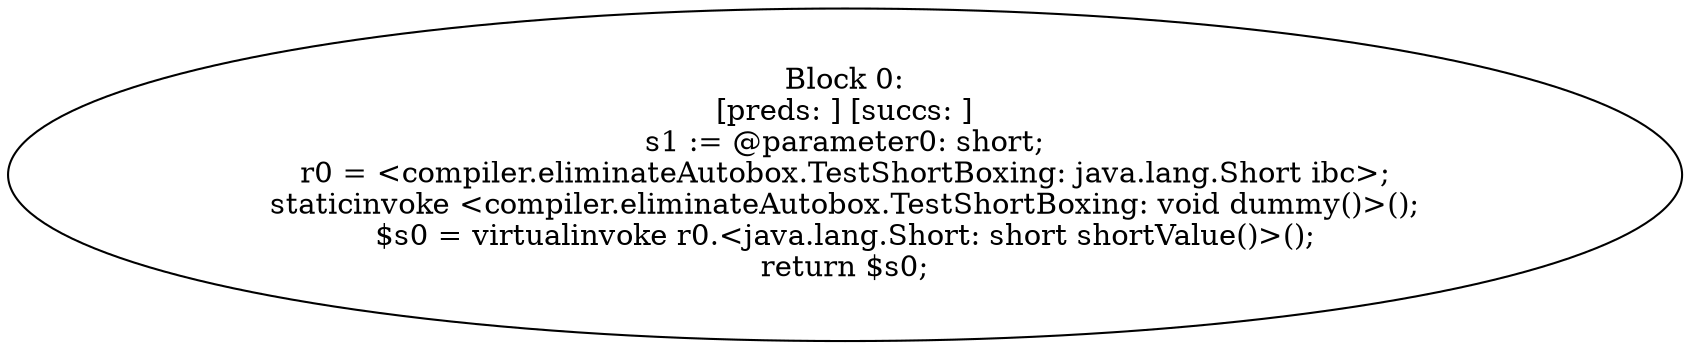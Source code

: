digraph "unitGraph" {
    "Block 0:
[preds: ] [succs: ]
s1 := @parameter0: short;
r0 = <compiler.eliminateAutobox.TestShortBoxing: java.lang.Short ibc>;
staticinvoke <compiler.eliminateAutobox.TestShortBoxing: void dummy()>();
$s0 = virtualinvoke r0.<java.lang.Short: short shortValue()>();
return $s0;
"
}
